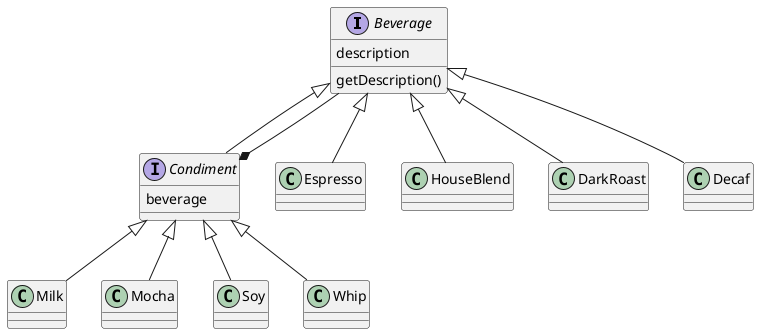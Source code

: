 @startuml

interface Beverage{
    description
    getDescription()
}

interface Condiment{
    beverage
}

Beverage <|-- Espresso
Beverage <|-- HouseBlend
Beverage <|-- DarkRoast
Beverage <|-- Decaf
Beverage <|-- Condiment

Condiment <|-- Milk
Condiment <|-- Mocha
Condiment <|-- Soy
Condiment <|-- Whip

Condiment *-- Beverage

@enduml